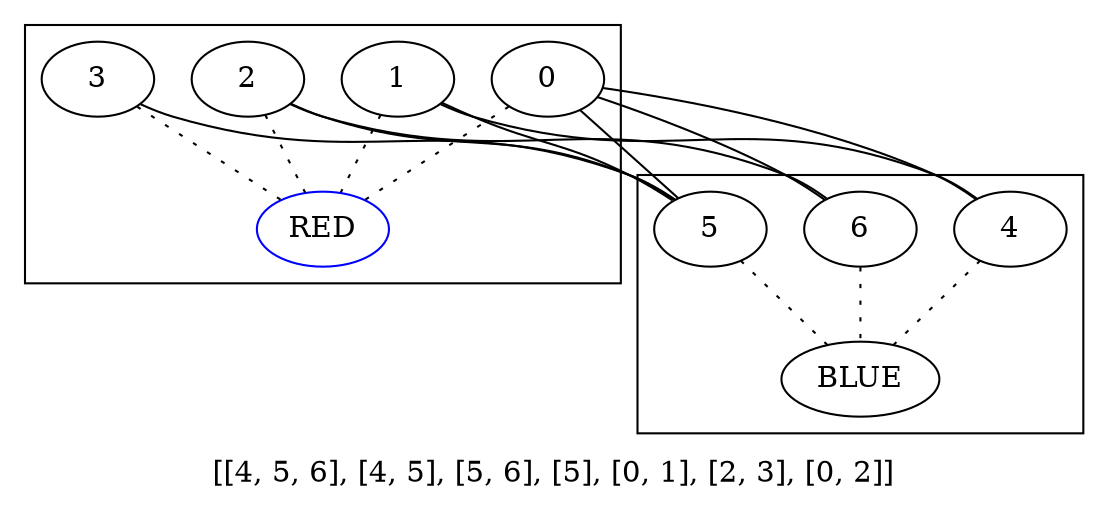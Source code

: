 ## Jagadeesh Vasudevamurthy ####
graph g {
	overlap=false; splines=true
	edge [style=dotted, weight=10, len=.2]
	subgraph cluster_RED {
		RED [pos="-1,0!", color=red /* , style=invis */]
		0 -- RED
		1 -- RED
		2 -- RED
		3 -- RED
	}
	subgraph cluster_BLUE {
		RED [pos="-1,0!", color=blue /* , style=invis */]
		4 -- BLUE
		5 -- BLUE
		6 -- BLUE
	}
	edge [style="", weight=1, len=1]
	0--4
	0--5
	0--6
	1--4
	1--5
	2--5
	2--6
	3--5
	label= "[[4, 5, 6], [4, 5], [5, 6], [5], [0, 1], [2, 3], [0, 2]]"
}

